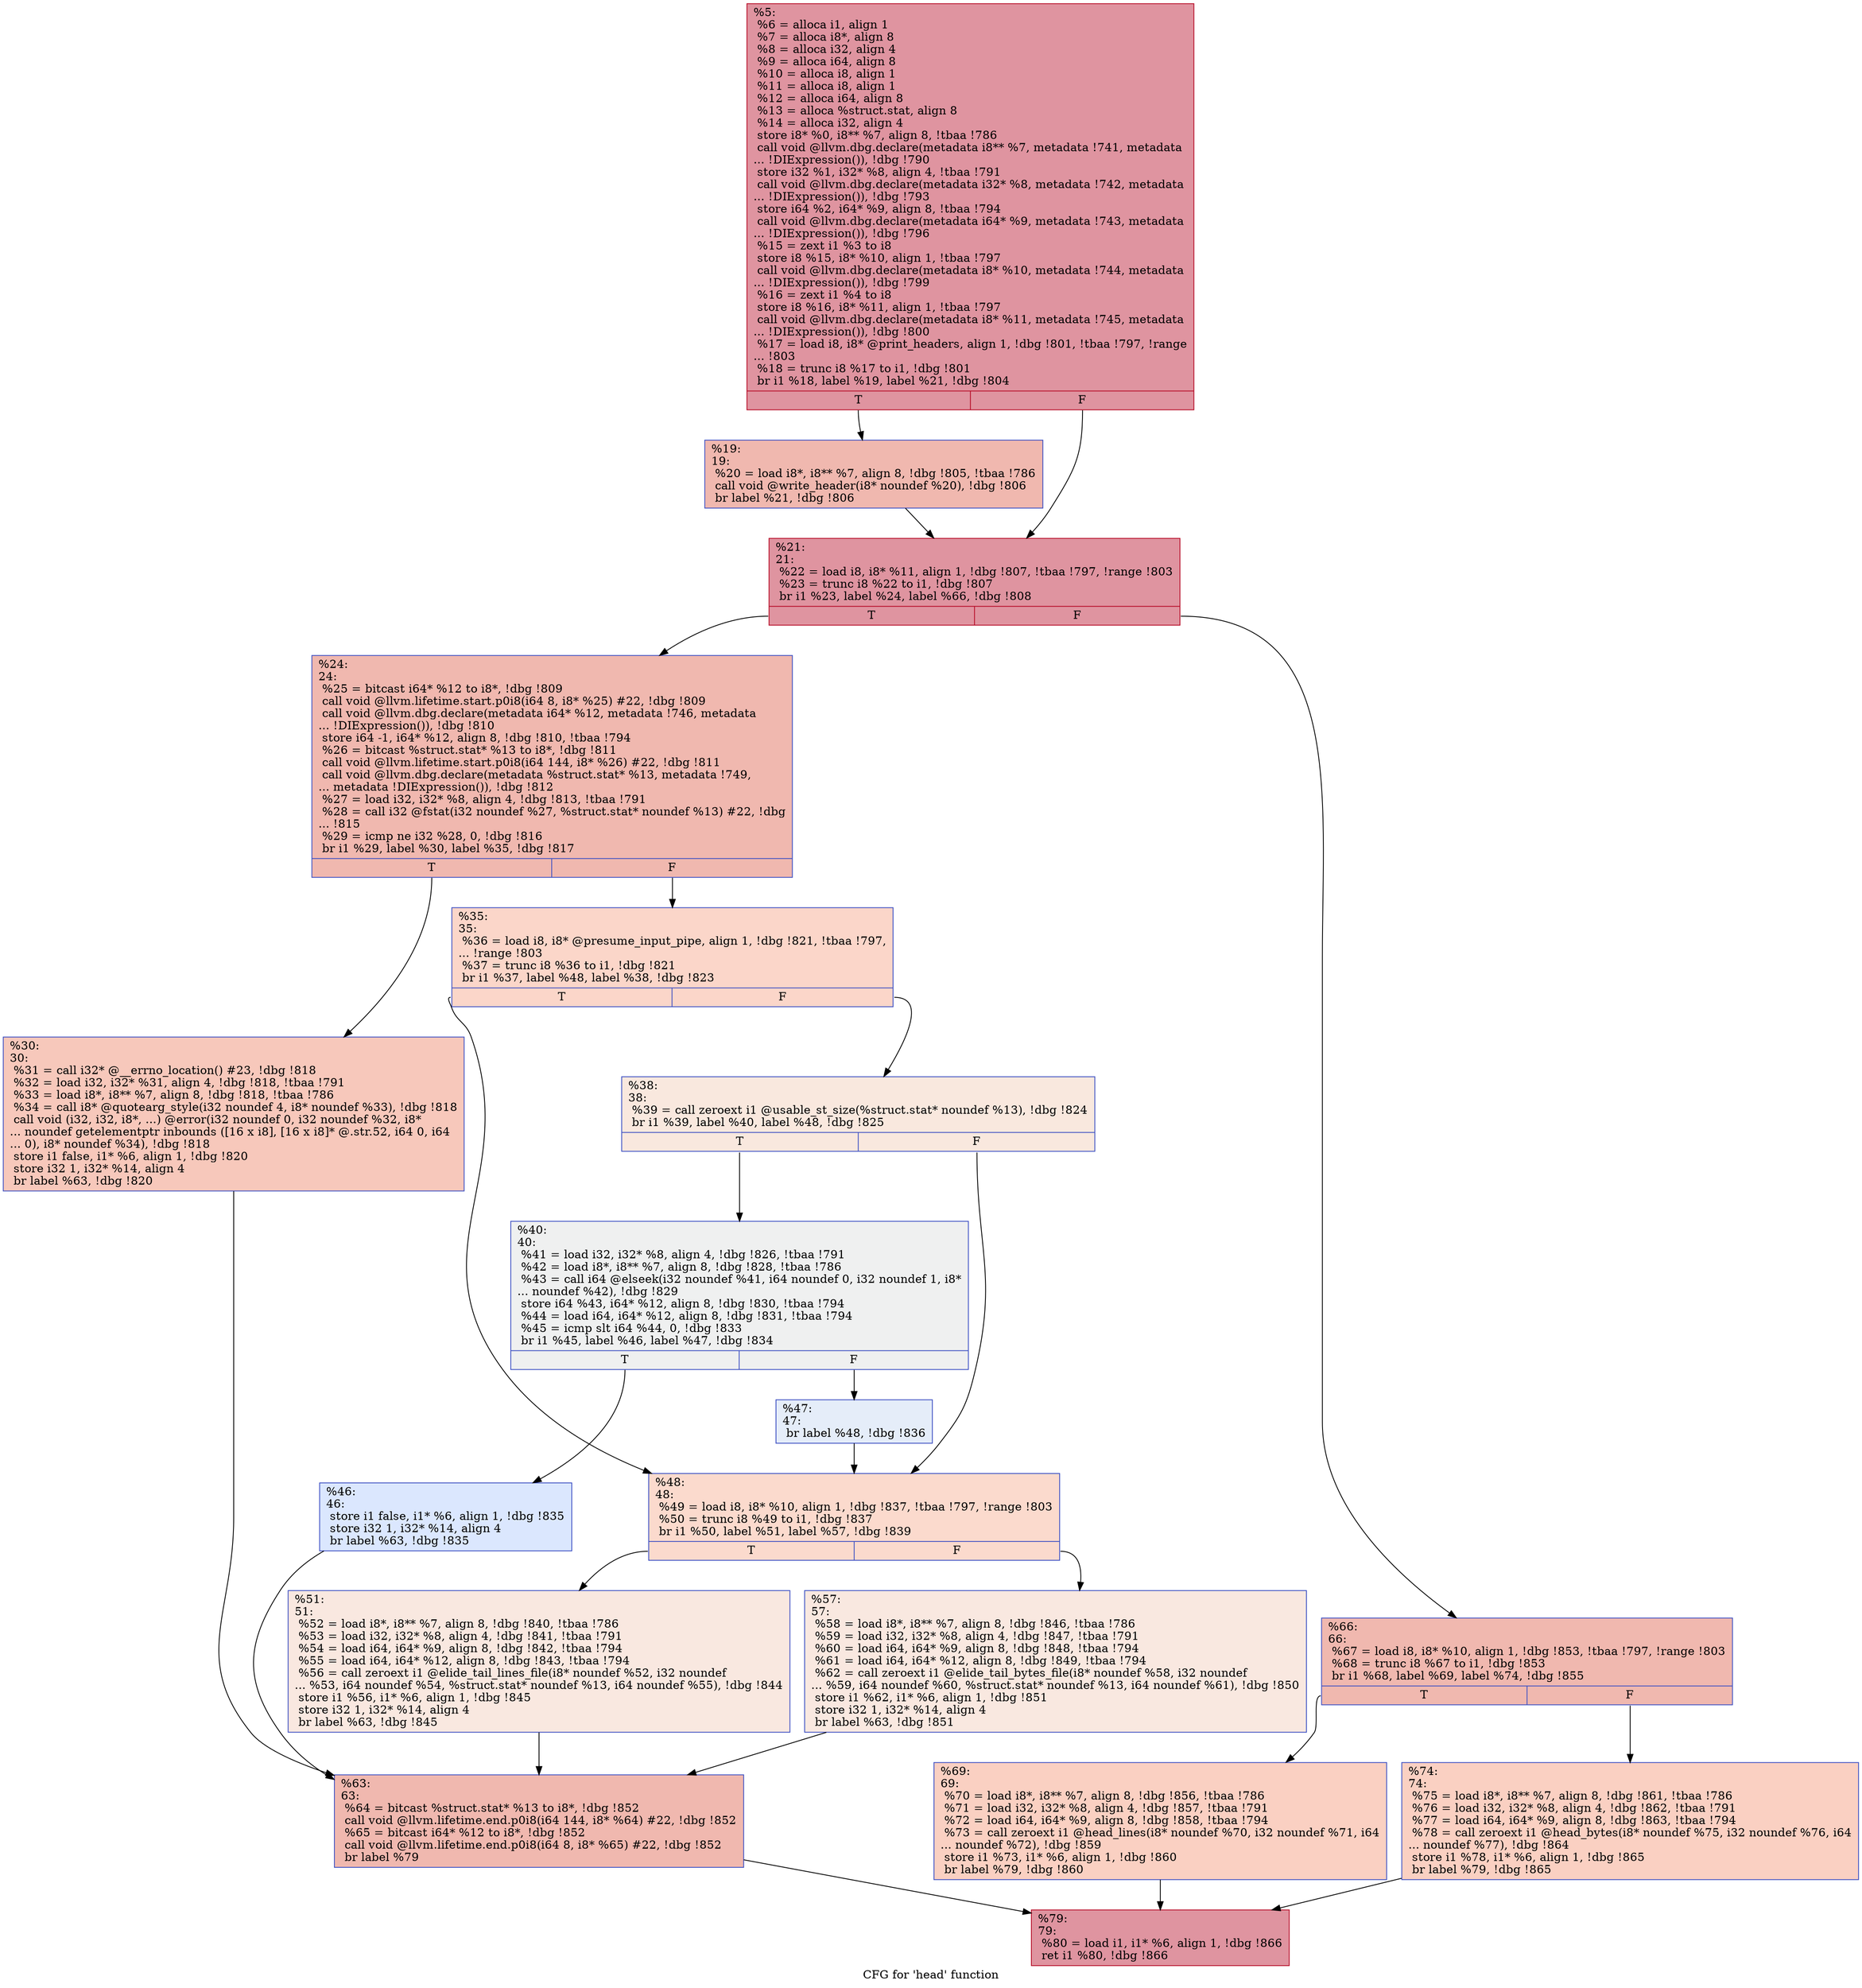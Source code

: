 digraph "CFG for 'head' function" {
	label="CFG for 'head' function";

	Node0x8abaf0 [shape=record,color="#b70d28ff", style=filled, fillcolor="#b70d2870",label="{%5:\l  %6 = alloca i1, align 1\l  %7 = alloca i8*, align 8\l  %8 = alloca i32, align 4\l  %9 = alloca i64, align 8\l  %10 = alloca i8, align 1\l  %11 = alloca i8, align 1\l  %12 = alloca i64, align 8\l  %13 = alloca %struct.stat, align 8\l  %14 = alloca i32, align 4\l  store i8* %0, i8** %7, align 8, !tbaa !786\l  call void @llvm.dbg.declare(metadata i8** %7, metadata !741, metadata\l... !DIExpression()), !dbg !790\l  store i32 %1, i32* %8, align 4, !tbaa !791\l  call void @llvm.dbg.declare(metadata i32* %8, metadata !742, metadata\l... !DIExpression()), !dbg !793\l  store i64 %2, i64* %9, align 8, !tbaa !794\l  call void @llvm.dbg.declare(metadata i64* %9, metadata !743, metadata\l... !DIExpression()), !dbg !796\l  %15 = zext i1 %3 to i8\l  store i8 %15, i8* %10, align 1, !tbaa !797\l  call void @llvm.dbg.declare(metadata i8* %10, metadata !744, metadata\l... !DIExpression()), !dbg !799\l  %16 = zext i1 %4 to i8\l  store i8 %16, i8* %11, align 1, !tbaa !797\l  call void @llvm.dbg.declare(metadata i8* %11, metadata !745, metadata\l... !DIExpression()), !dbg !800\l  %17 = load i8, i8* @print_headers, align 1, !dbg !801, !tbaa !797, !range\l... !803\l  %18 = trunc i8 %17 to i1, !dbg !801\l  br i1 %18, label %19, label %21, !dbg !804\l|{<s0>T|<s1>F}}"];
	Node0x8abaf0:s0 -> Node0x8b5710;
	Node0x8abaf0:s1 -> Node0x8b5760;
	Node0x8b5710 [shape=record,color="#3d50c3ff", style=filled, fillcolor="#dc5d4a70",label="{%19:\l19:                                               \l  %20 = load i8*, i8** %7, align 8, !dbg !805, !tbaa !786\l  call void @write_header(i8* noundef %20), !dbg !806\l  br label %21, !dbg !806\l}"];
	Node0x8b5710 -> Node0x8b5760;
	Node0x8b5760 [shape=record,color="#b70d28ff", style=filled, fillcolor="#b70d2870",label="{%21:\l21:                                               \l  %22 = load i8, i8* %11, align 1, !dbg !807, !tbaa !797, !range !803\l  %23 = trunc i8 %22 to i1, !dbg !807\l  br i1 %23, label %24, label %66, !dbg !808\l|{<s0>T|<s1>F}}"];
	Node0x8b5760:s0 -> Node0x8b57b0;
	Node0x8b5760:s1 -> Node0x8b5b20;
	Node0x8b57b0 [shape=record,color="#3d50c3ff", style=filled, fillcolor="#dc5d4a70",label="{%24:\l24:                                               \l  %25 = bitcast i64* %12 to i8*, !dbg !809\l  call void @llvm.lifetime.start.p0i8(i64 8, i8* %25) #22, !dbg !809\l  call void @llvm.dbg.declare(metadata i64* %12, metadata !746, metadata\l... !DIExpression()), !dbg !810\l  store i64 -1, i64* %12, align 8, !dbg !810, !tbaa !794\l  %26 = bitcast %struct.stat* %13 to i8*, !dbg !811\l  call void @llvm.lifetime.start.p0i8(i64 144, i8* %26) #22, !dbg !811\l  call void @llvm.dbg.declare(metadata %struct.stat* %13, metadata !749,\l... metadata !DIExpression()), !dbg !812\l  %27 = load i32, i32* %8, align 4, !dbg !813, !tbaa !791\l  %28 = call i32 @fstat(i32 noundef %27, %struct.stat* noundef %13) #22, !dbg\l... !815\l  %29 = icmp ne i32 %28, 0, !dbg !816\l  br i1 %29, label %30, label %35, !dbg !817\l|{<s0>T|<s1>F}}"];
	Node0x8b57b0:s0 -> Node0x8b5800;
	Node0x8b57b0:s1 -> Node0x8b5850;
	Node0x8b5800 [shape=record,color="#3d50c3ff", style=filled, fillcolor="#ed836670",label="{%30:\l30:                                               \l  %31 = call i32* @__errno_location() #23, !dbg !818\l  %32 = load i32, i32* %31, align 4, !dbg !818, !tbaa !791\l  %33 = load i8*, i8** %7, align 8, !dbg !818, !tbaa !786\l  %34 = call i8* @quotearg_style(i32 noundef 4, i8* noundef %33), !dbg !818\l  call void (i32, i32, i8*, ...) @error(i32 noundef 0, i32 noundef %32, i8*\l... noundef getelementptr inbounds ([16 x i8], [16 x i8]* @.str.52, i64 0, i64\l... 0), i8* noundef %34), !dbg !818\l  store i1 false, i1* %6, align 1, !dbg !820\l  store i32 1, i32* %14, align 4\l  br label %63, !dbg !820\l}"];
	Node0x8b5800 -> Node0x8b5ad0;
	Node0x8b5850 [shape=record,color="#3d50c3ff", style=filled, fillcolor="#f6a38570",label="{%35:\l35:                                               \l  %36 = load i8, i8* @presume_input_pipe, align 1, !dbg !821, !tbaa !797,\l... !range !803\l  %37 = trunc i8 %36 to i1, !dbg !821\l  br i1 %37, label %48, label %38, !dbg !823\l|{<s0>T|<s1>F}}"];
	Node0x8b5850:s0 -> Node0x8b59e0;
	Node0x8b5850:s1 -> Node0x8b58a0;
	Node0x8b58a0 [shape=record,color="#3d50c3ff", style=filled, fillcolor="#f2cab570",label="{%38:\l38:                                               \l  %39 = call zeroext i1 @usable_st_size(%struct.stat* noundef %13), !dbg !824\l  br i1 %39, label %40, label %48, !dbg !825\l|{<s0>T|<s1>F}}"];
	Node0x8b58a0:s0 -> Node0x8b58f0;
	Node0x8b58a0:s1 -> Node0x8b59e0;
	Node0x8b58f0 [shape=record,color="#3d50c3ff", style=filled, fillcolor="#dbdcde70",label="{%40:\l40:                                               \l  %41 = load i32, i32* %8, align 4, !dbg !826, !tbaa !791\l  %42 = load i8*, i8** %7, align 8, !dbg !828, !tbaa !786\l  %43 = call i64 @elseek(i32 noundef %41, i64 noundef 0, i32 noundef 1, i8*\l... noundef %42), !dbg !829\l  store i64 %43, i64* %12, align 8, !dbg !830, !tbaa !794\l  %44 = load i64, i64* %12, align 8, !dbg !831, !tbaa !794\l  %45 = icmp slt i64 %44, 0, !dbg !833\l  br i1 %45, label %46, label %47, !dbg !834\l|{<s0>T|<s1>F}}"];
	Node0x8b58f0:s0 -> Node0x8b5940;
	Node0x8b58f0:s1 -> Node0x8b5990;
	Node0x8b5940 [shape=record,color="#3d50c3ff", style=filled, fillcolor="#aec9fc70",label="{%46:\l46:                                               \l  store i1 false, i1* %6, align 1, !dbg !835\l  store i32 1, i32* %14, align 4\l  br label %63, !dbg !835\l}"];
	Node0x8b5940 -> Node0x8b5ad0;
	Node0x8b5990 [shape=record,color="#3d50c3ff", style=filled, fillcolor="#c5d6f270",label="{%47:\l47:                                               \l  br label %48, !dbg !836\l}"];
	Node0x8b5990 -> Node0x8b59e0;
	Node0x8b59e0 [shape=record,color="#3d50c3ff", style=filled, fillcolor="#f7ac8e70",label="{%48:\l48:                                               \l  %49 = load i8, i8* %10, align 1, !dbg !837, !tbaa !797, !range !803\l  %50 = trunc i8 %49 to i1, !dbg !837\l  br i1 %50, label %51, label %57, !dbg !839\l|{<s0>T|<s1>F}}"];
	Node0x8b59e0:s0 -> Node0x8b5a30;
	Node0x8b59e0:s1 -> Node0x8b5a80;
	Node0x8b5a30 [shape=record,color="#3d50c3ff", style=filled, fillcolor="#f1ccb870",label="{%51:\l51:                                               \l  %52 = load i8*, i8** %7, align 8, !dbg !840, !tbaa !786\l  %53 = load i32, i32* %8, align 4, !dbg !841, !tbaa !791\l  %54 = load i64, i64* %9, align 8, !dbg !842, !tbaa !794\l  %55 = load i64, i64* %12, align 8, !dbg !843, !tbaa !794\l  %56 = call zeroext i1 @elide_tail_lines_file(i8* noundef %52, i32 noundef\l... %53, i64 noundef %54, %struct.stat* noundef %13, i64 noundef %55), !dbg !844\l  store i1 %56, i1* %6, align 1, !dbg !845\l  store i32 1, i32* %14, align 4\l  br label %63, !dbg !845\l}"];
	Node0x8b5a30 -> Node0x8b5ad0;
	Node0x8b5a80 [shape=record,color="#3d50c3ff", style=filled, fillcolor="#f1ccb870",label="{%57:\l57:                                               \l  %58 = load i8*, i8** %7, align 8, !dbg !846, !tbaa !786\l  %59 = load i32, i32* %8, align 4, !dbg !847, !tbaa !791\l  %60 = load i64, i64* %9, align 8, !dbg !848, !tbaa !794\l  %61 = load i64, i64* %12, align 8, !dbg !849, !tbaa !794\l  %62 = call zeroext i1 @elide_tail_bytes_file(i8* noundef %58, i32 noundef\l... %59, i64 noundef %60, %struct.stat* noundef %13, i64 noundef %61), !dbg !850\l  store i1 %62, i1* %6, align 1, !dbg !851\l  store i32 1, i32* %14, align 4\l  br label %63, !dbg !851\l}"];
	Node0x8b5a80 -> Node0x8b5ad0;
	Node0x8b5ad0 [shape=record,color="#3d50c3ff", style=filled, fillcolor="#dc5d4a70",label="{%63:\l63:                                               \l  %64 = bitcast %struct.stat* %13 to i8*, !dbg !852\l  call void @llvm.lifetime.end.p0i8(i64 144, i8* %64) #22, !dbg !852\l  %65 = bitcast i64* %12 to i8*, !dbg !852\l  call void @llvm.lifetime.end.p0i8(i64 8, i8* %65) #22, !dbg !852\l  br label %79\l}"];
	Node0x8b5ad0 -> Node0x8b5c10;
	Node0x8b5b20 [shape=record,color="#3d50c3ff", style=filled, fillcolor="#dc5d4a70",label="{%66:\l66:                                               \l  %67 = load i8, i8* %10, align 1, !dbg !853, !tbaa !797, !range !803\l  %68 = trunc i8 %67 to i1, !dbg !853\l  br i1 %68, label %69, label %74, !dbg !855\l|{<s0>T|<s1>F}}"];
	Node0x8b5b20:s0 -> Node0x8b5b70;
	Node0x8b5b20:s1 -> Node0x8b5bc0;
	Node0x8b5b70 [shape=record,color="#3d50c3ff", style=filled, fillcolor="#f3947570",label="{%69:\l69:                                               \l  %70 = load i8*, i8** %7, align 8, !dbg !856, !tbaa !786\l  %71 = load i32, i32* %8, align 4, !dbg !857, !tbaa !791\l  %72 = load i64, i64* %9, align 8, !dbg !858, !tbaa !794\l  %73 = call zeroext i1 @head_lines(i8* noundef %70, i32 noundef %71, i64\l... noundef %72), !dbg !859\l  store i1 %73, i1* %6, align 1, !dbg !860\l  br label %79, !dbg !860\l}"];
	Node0x8b5b70 -> Node0x8b5c10;
	Node0x8b5bc0 [shape=record,color="#3d50c3ff", style=filled, fillcolor="#f3947570",label="{%74:\l74:                                               \l  %75 = load i8*, i8** %7, align 8, !dbg !861, !tbaa !786\l  %76 = load i32, i32* %8, align 4, !dbg !862, !tbaa !791\l  %77 = load i64, i64* %9, align 8, !dbg !863, !tbaa !794\l  %78 = call zeroext i1 @head_bytes(i8* noundef %75, i32 noundef %76, i64\l... noundef %77), !dbg !864\l  store i1 %78, i1* %6, align 1, !dbg !865\l  br label %79, !dbg !865\l}"];
	Node0x8b5bc0 -> Node0x8b5c10;
	Node0x8b5c10 [shape=record,color="#b70d28ff", style=filled, fillcolor="#b70d2870",label="{%79:\l79:                                               \l  %80 = load i1, i1* %6, align 1, !dbg !866\l  ret i1 %80, !dbg !866\l}"];
}
